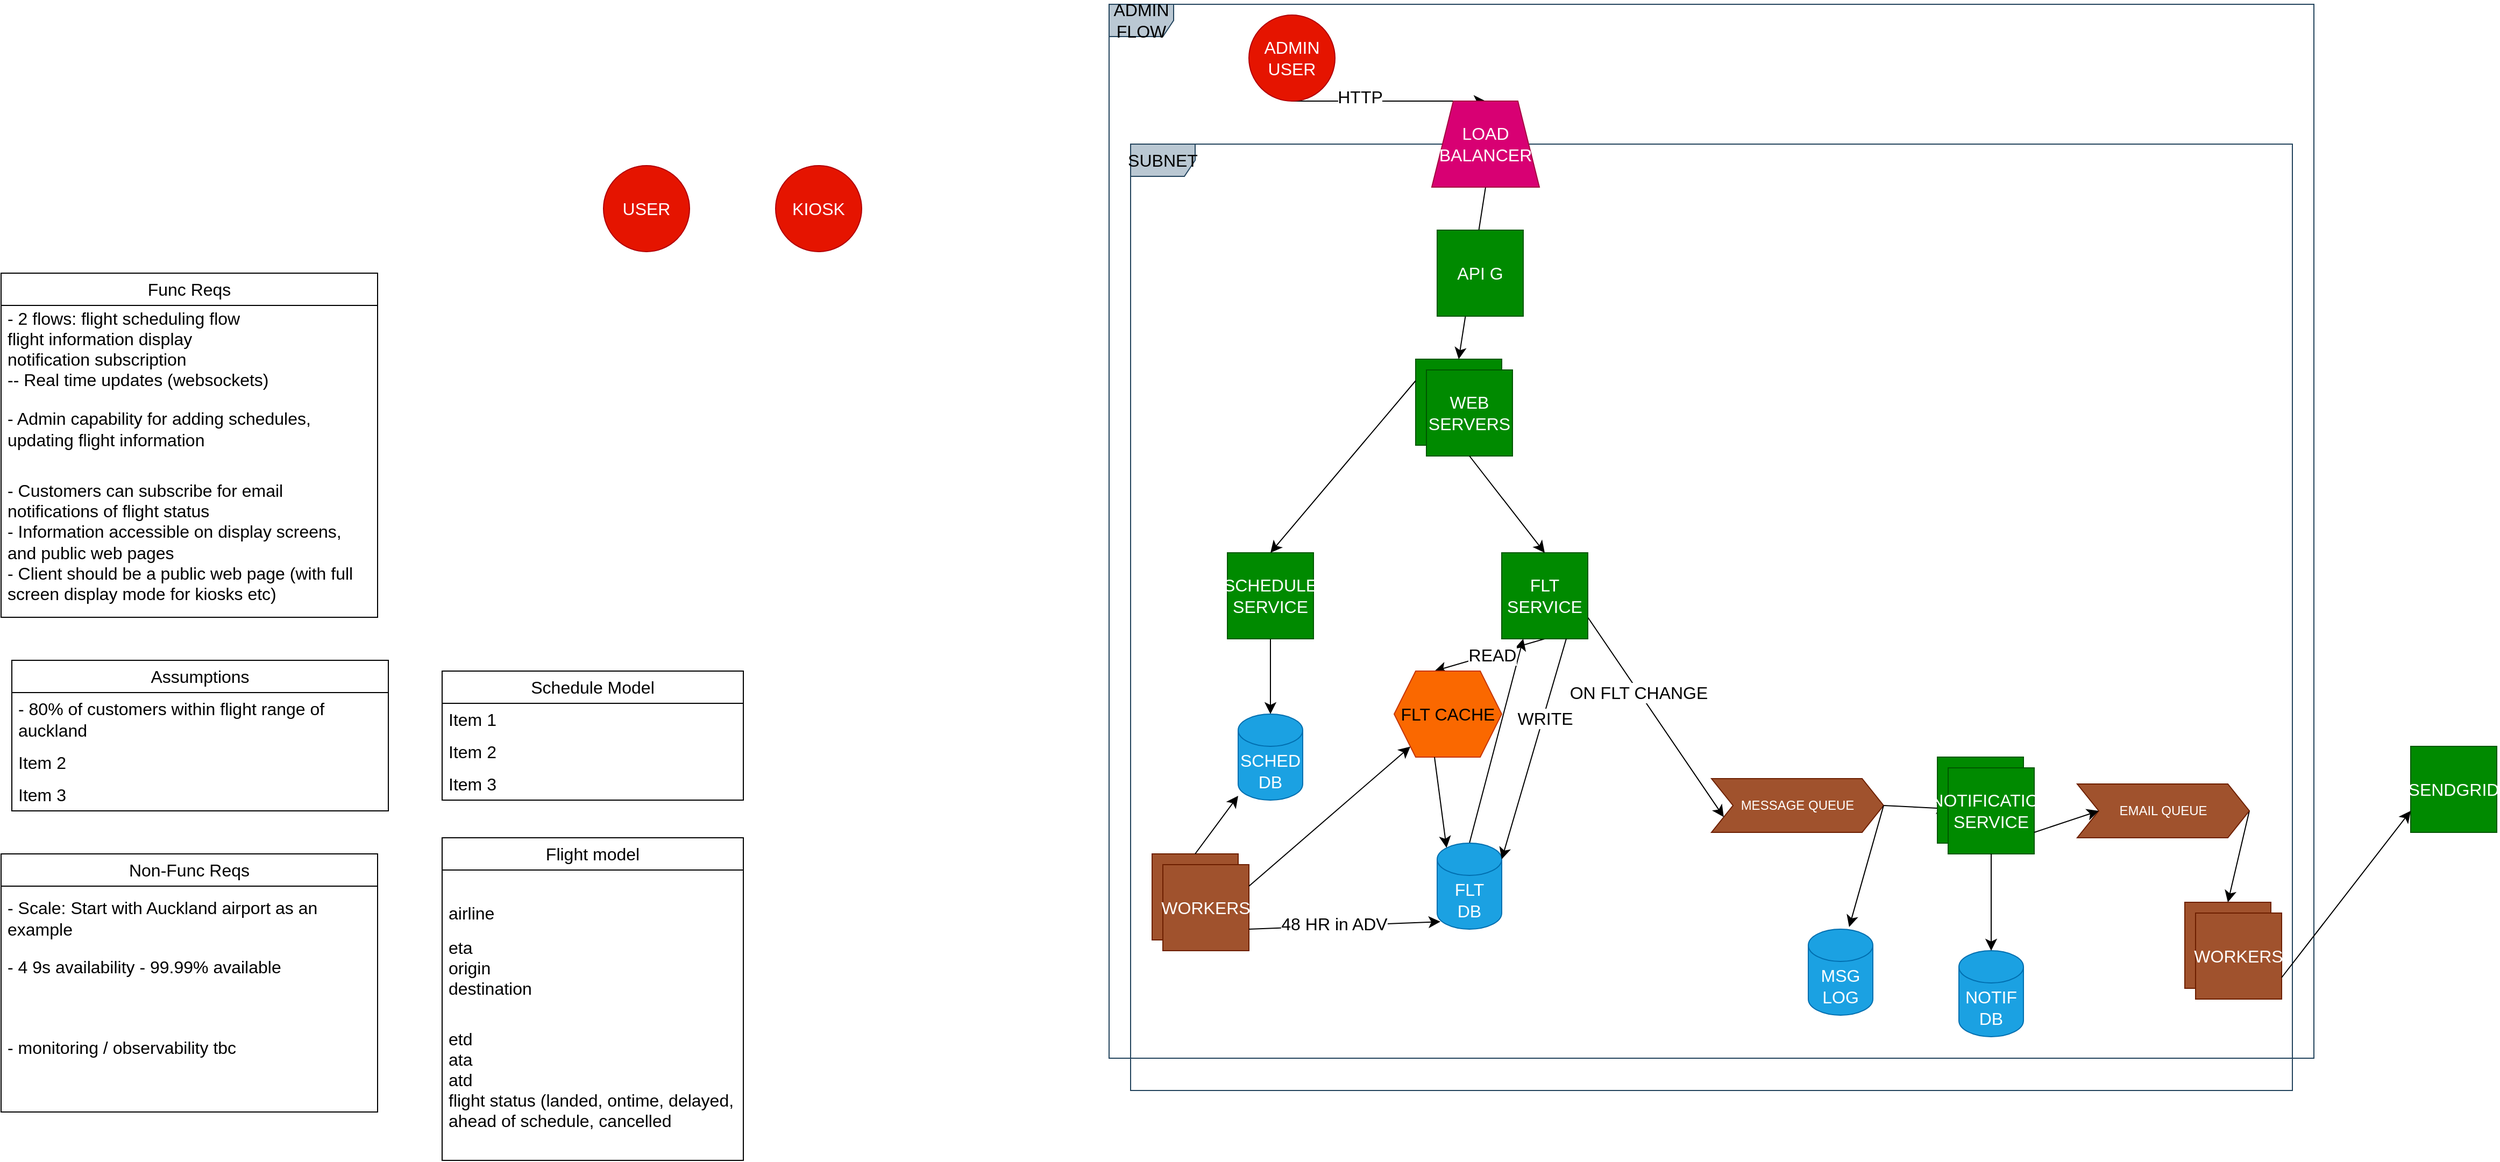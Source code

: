 <mxfile version="22.0.8" type="github" pages="2">
  <diagram name="REQUIREMENTS" id="jFpxP4Yj6ix7KPCD3HW8">
    <mxGraphModel dx="2357" dy="1990" grid="1" gridSize="10" guides="1" tooltips="1" connect="1" arrows="1" fold="1" page="0" pageScale="1" pageWidth="1600" pageHeight="900" math="0" shadow="0">
      <root>
        <mxCell id="0" />
        <mxCell id="1" parent="0" />
        <mxCell id="_uzcy5-EWvx8FP1ZldnK-46" value="SUBNET" style="shape=umlFrame;whiteSpace=wrap;html=1;pointerEvents=0;fillColor=#bac8d3;strokeColor=#23445d;fontSize=16;" vertex="1" parent="1">
          <mxGeometry x="530" y="-330" width="1080" height="880" as="geometry" />
        </mxCell>
        <mxCell id="pgmMariMxrF3-2nU7kzz-2" value="Func Reqs" style="swimlane;fontStyle=0;childLayout=stackLayout;horizontal=1;startSize=30;horizontalStack=0;resizeParent=1;resizeParentMax=0;resizeLast=0;collapsible=1;marginBottom=0;whiteSpace=wrap;html=1;fontSize=16;" vertex="1" parent="1">
          <mxGeometry x="-520" y="-210" width="350" height="320" as="geometry" />
        </mxCell>
        <mxCell id="pgmMariMxrF3-2nU7kzz-3" value="- 2 flows: flight scheduling flow&lt;br&gt;flight information display&lt;br&gt;notification subscription&lt;br&gt;-- Real time updates (websockets)" style="text;strokeColor=none;fillColor=none;align=left;verticalAlign=middle;spacingLeft=4;spacingRight=4;overflow=hidden;points=[[0,0.5],[1,0.5]];portConstraint=eastwest;rotatable=0;whiteSpace=wrap;html=1;fontSize=16;" vertex="1" parent="pgmMariMxrF3-2nU7kzz-2">
          <mxGeometry y="30" width="350" height="80" as="geometry" />
        </mxCell>
        <mxCell id="pgmMariMxrF3-2nU7kzz-4" value="- Admin capability for adding schedules, updating flight information" style="text;strokeColor=none;fillColor=none;align=left;verticalAlign=middle;spacingLeft=4;spacingRight=4;overflow=hidden;points=[[0,0.5],[1,0.5]];portConstraint=eastwest;rotatable=0;whiteSpace=wrap;html=1;fontSize=16;" vertex="1" parent="pgmMariMxrF3-2nU7kzz-2">
          <mxGeometry y="110" width="350" height="70" as="geometry" />
        </mxCell>
        <mxCell id="pgmMariMxrF3-2nU7kzz-5" value="- Customers can subscribe for email notifications of flight status&lt;br&gt;- Information accessible on display screens, and public web pages&lt;br&gt;- Client should be a public web page (with full screen display mode for kiosks etc)" style="text;strokeColor=none;fillColor=none;align=left;verticalAlign=middle;spacingLeft=4;spacingRight=4;overflow=hidden;points=[[0,0.5],[1,0.5]];portConstraint=eastwest;rotatable=0;whiteSpace=wrap;html=1;fontSize=16;" vertex="1" parent="pgmMariMxrF3-2nU7kzz-2">
          <mxGeometry y="180" width="350" height="140" as="geometry" />
        </mxCell>
        <mxCell id="pgmMariMxrF3-2nU7kzz-6" value="Non-Func Reqs" style="swimlane;fontStyle=0;childLayout=stackLayout;horizontal=1;startSize=30;horizontalStack=0;resizeParent=1;resizeParentMax=0;resizeLast=0;collapsible=1;marginBottom=0;whiteSpace=wrap;html=1;fontSize=16;" vertex="1" parent="1">
          <mxGeometry x="-520" y="330" width="350" height="240" as="geometry" />
        </mxCell>
        <mxCell id="pgmMariMxrF3-2nU7kzz-7" value="- Scale: Start with Auckland airport as an example" style="text;strokeColor=none;fillColor=none;align=left;verticalAlign=middle;spacingLeft=4;spacingRight=4;overflow=hidden;points=[[0,0.5],[1,0.5]];portConstraint=eastwest;rotatable=0;whiteSpace=wrap;html=1;fontSize=16;" vertex="1" parent="pgmMariMxrF3-2nU7kzz-6">
          <mxGeometry y="30" width="350" height="60" as="geometry" />
        </mxCell>
        <mxCell id="pgmMariMxrF3-2nU7kzz-8" value="- 4 9s availability - 99.99% available" style="text;strokeColor=none;fillColor=none;align=left;verticalAlign=middle;spacingLeft=4;spacingRight=4;overflow=hidden;points=[[0,0.5],[1,0.5]];portConstraint=eastwest;rotatable=0;whiteSpace=wrap;html=1;fontSize=16;" vertex="1" parent="pgmMariMxrF3-2nU7kzz-6">
          <mxGeometry y="90" width="350" height="30" as="geometry" />
        </mxCell>
        <mxCell id="pgmMariMxrF3-2nU7kzz-9" value="- monitoring / observability tbc&lt;br&gt;" style="text;strokeColor=none;fillColor=none;align=left;verticalAlign=middle;spacingLeft=4;spacingRight=4;overflow=hidden;points=[[0,0.5],[1,0.5]];portConstraint=eastwest;rotatable=0;whiteSpace=wrap;html=1;fontSize=16;" vertex="1" parent="pgmMariMxrF3-2nU7kzz-6">
          <mxGeometry y="120" width="350" height="120" as="geometry" />
        </mxCell>
        <mxCell id="pgmMariMxrF3-2nU7kzz-10" value="Assumptions" style="swimlane;fontStyle=0;childLayout=stackLayout;horizontal=1;startSize=30;horizontalStack=0;resizeParent=1;resizeParentMax=0;resizeLast=0;collapsible=1;marginBottom=0;whiteSpace=wrap;html=1;fontSize=16;" vertex="1" parent="1">
          <mxGeometry x="-510" y="150" width="350" height="140" as="geometry" />
        </mxCell>
        <mxCell id="pgmMariMxrF3-2nU7kzz-11" value="- 80% of customers within flight range of auckland" style="text;strokeColor=none;fillColor=none;align=left;verticalAlign=middle;spacingLeft=4;spacingRight=4;overflow=hidden;points=[[0,0.5],[1,0.5]];portConstraint=eastwest;rotatable=0;whiteSpace=wrap;html=1;fontSize=16;" vertex="1" parent="pgmMariMxrF3-2nU7kzz-10">
          <mxGeometry y="30" width="350" height="50" as="geometry" />
        </mxCell>
        <mxCell id="pgmMariMxrF3-2nU7kzz-12" value="Item 2" style="text;strokeColor=none;fillColor=none;align=left;verticalAlign=middle;spacingLeft=4;spacingRight=4;overflow=hidden;points=[[0,0.5],[1,0.5]];portConstraint=eastwest;rotatable=0;whiteSpace=wrap;html=1;fontSize=16;" vertex="1" parent="pgmMariMxrF3-2nU7kzz-10">
          <mxGeometry y="80" width="350" height="30" as="geometry" />
        </mxCell>
        <mxCell id="pgmMariMxrF3-2nU7kzz-13" value="Item 3" style="text;strokeColor=none;fillColor=none;align=left;verticalAlign=middle;spacingLeft=4;spacingRight=4;overflow=hidden;points=[[0,0.5],[1,0.5]];portConstraint=eastwest;rotatable=0;whiteSpace=wrap;html=1;fontSize=16;" vertex="1" parent="pgmMariMxrF3-2nU7kzz-10">
          <mxGeometry y="110" width="350" height="30" as="geometry" />
        </mxCell>
        <mxCell id="_uzcy5-EWvx8FP1ZldnK-1" value="USER" style="ellipse;whiteSpace=wrap;html=1;aspect=fixed;fillColor=#e51400;strokeColor=#B20000;fontColor=#ffffff;fontSize=16;" vertex="1" parent="1">
          <mxGeometry x="40" y="-310" width="80" height="80" as="geometry" />
        </mxCell>
        <mxCell id="_uzcy5-EWvx8FP1ZldnK-2" value="KIOSK" style="ellipse;whiteSpace=wrap;html=1;aspect=fixed;fillColor=#e51400;strokeColor=#B20000;fontColor=#ffffff;fontSize=16;" vertex="1" parent="1">
          <mxGeometry x="200" y="-310" width="80" height="80" as="geometry" />
        </mxCell>
        <mxCell id="_uzcy5-EWvx8FP1ZldnK-3" value="Flight model" style="swimlane;fontStyle=0;childLayout=stackLayout;horizontal=1;startSize=30;horizontalStack=0;resizeParent=1;resizeParentMax=0;resizeLast=0;collapsible=1;marginBottom=0;whiteSpace=wrap;html=1;fontSize=16;" vertex="1" parent="1">
          <mxGeometry x="-110" y="315" width="280" height="300" as="geometry" />
        </mxCell>
        <mxCell id="_uzcy5-EWvx8FP1ZldnK-4" value="&lt;br&gt;airline" style="text;strokeColor=none;fillColor=none;align=left;verticalAlign=middle;spacingLeft=4;spacingRight=4;overflow=hidden;points=[[0,0.5],[1,0.5]];portConstraint=eastwest;rotatable=0;whiteSpace=wrap;html=1;fontSize=16;" vertex="1" parent="_uzcy5-EWvx8FP1ZldnK-3">
          <mxGeometry y="30" width="280" height="60" as="geometry" />
        </mxCell>
        <mxCell id="_uzcy5-EWvx8FP1ZldnK-5" value="eta&lt;br&gt;origin&lt;br&gt;destination&lt;br&gt;flight type (inbound / outbound)&lt;br&gt;" style="text;strokeColor=none;fillColor=none;align=left;verticalAlign=middle;spacingLeft=4;spacingRight=4;overflow=hidden;points=[[0,0.5],[1,0.5]];portConstraint=eastwest;rotatable=0;whiteSpace=wrap;html=1;fontSize=16;" vertex="1" parent="_uzcy5-EWvx8FP1ZldnK-3">
          <mxGeometry y="90" width="280" height="60" as="geometry" />
        </mxCell>
        <mxCell id="_uzcy5-EWvx8FP1ZldnK-6" value="etd&lt;br&gt;ata&lt;br&gt;atd&lt;br&gt;flight status (landed, ontime, delayed, ahead of schedule, cancelled" style="text;strokeColor=none;fillColor=none;align=left;verticalAlign=middle;spacingLeft=4;spacingRight=4;overflow=hidden;points=[[0,0.5],[1,0.5]];portConstraint=eastwest;rotatable=0;whiteSpace=wrap;html=1;fontSize=16;" vertex="1" parent="_uzcy5-EWvx8FP1ZldnK-3">
          <mxGeometry y="150" width="280" height="150" as="geometry" />
        </mxCell>
        <mxCell id="_uzcy5-EWvx8FP1ZldnK-54" style="edgeStyle=none;curved=1;rounded=0;orthogonalLoop=1;jettySize=auto;html=1;exitX=1;exitY=0.5;exitDx=0;exitDy=0;fontSize=12;startSize=8;endSize=8;" edge="1" parent="1" source="_uzcy5-EWvx8FP1ZldnK-7" target="_uzcy5-EWvx8FP1ZldnK-53">
          <mxGeometry relative="1" as="geometry" />
        </mxCell>
        <mxCell id="_uzcy5-EWvx8FP1ZldnK-7" value="MESSAGE QUEUE" style="shape=step;perimeter=stepPerimeter;whiteSpace=wrap;html=1;fixedSize=1;hachureGap=4;fontFamily=Helvetica;fontSize=12;fillColor=#a0522d;fontColor=#ffffff;strokeColor=#6D1F00;" vertex="1" parent="1">
          <mxGeometry x="1070" y="260" width="160" height="50" as="geometry" />
        </mxCell>
        <mxCell id="_uzcy5-EWvx8FP1ZldnK-13" style="edgeStyle=none;curved=1;rounded=0;orthogonalLoop=1;jettySize=auto;html=1;exitX=0.5;exitY=1;exitDx=0;exitDy=0;entryX=0.5;entryY=0;entryDx=0;entryDy=0;fontSize=12;startSize=8;endSize=8;" edge="1" parent="1" source="_uzcy5-EWvx8FP1ZldnK-8" target="_uzcy5-EWvx8FP1ZldnK-12">
          <mxGeometry relative="1" as="geometry" />
        </mxCell>
        <mxCell id="_uzcy5-EWvx8FP1ZldnK-14" value="HTTP" style="edgeLabel;html=1;align=center;verticalAlign=middle;resizable=0;points=[];fontSize=16;" vertex="1" connectable="0" parent="_uzcy5-EWvx8FP1ZldnK-13">
          <mxGeometry x="-0.3" y="4" relative="1" as="geometry">
            <mxPoint as="offset" />
          </mxGeometry>
        </mxCell>
        <mxCell id="_uzcy5-EWvx8FP1ZldnK-8" value="ADMIN&lt;br&gt;USER" style="ellipse;whiteSpace=wrap;html=1;aspect=fixed;fillColor=#e51400;strokeColor=#B20000;fontColor=#ffffff;fontSize=16;" vertex="1" parent="1">
          <mxGeometry x="640" y="-450" width="80" height="80" as="geometry" />
        </mxCell>
        <mxCell id="_uzcy5-EWvx8FP1ZldnK-9" value="" style="group;fontSize=16;" vertex="1" connectable="0" parent="1">
          <mxGeometry x="795" y="-130" width="90" height="90" as="geometry" />
        </mxCell>
        <mxCell id="_uzcy5-EWvx8FP1ZldnK-10" value="" style="whiteSpace=wrap;html=1;aspect=fixed;fillColor=#008a00;fontColor=#ffffff;strokeColor=#005700;fontSize=16;" vertex="1" parent="_uzcy5-EWvx8FP1ZldnK-9">
          <mxGeometry width="80" height="80" as="geometry" />
        </mxCell>
        <mxCell id="_uzcy5-EWvx8FP1ZldnK-11" value="WEB SERVERS" style="whiteSpace=wrap;html=1;aspect=fixed;fillColor=#008a00;fontColor=#ffffff;strokeColor=#005700;fontSize=16;" vertex="1" parent="_uzcy5-EWvx8FP1ZldnK-9">
          <mxGeometry x="10" y="10" width="80" height="80" as="geometry" />
        </mxCell>
        <mxCell id="_uzcy5-EWvx8FP1ZldnK-15" style="edgeStyle=none;curved=1;rounded=0;orthogonalLoop=1;jettySize=auto;html=1;exitX=0.5;exitY=1;exitDx=0;exitDy=0;entryX=0.5;entryY=0;entryDx=0;entryDy=0;fontSize=12;startSize=8;endSize=8;" edge="1" parent="1" source="_uzcy5-EWvx8FP1ZldnK-12" target="_uzcy5-EWvx8FP1ZldnK-10">
          <mxGeometry relative="1" as="geometry" />
        </mxCell>
        <mxCell id="_uzcy5-EWvx8FP1ZldnK-12" value="LOAD BALANCER" style="shape=trapezoid;perimeter=trapezoidPerimeter;whiteSpace=wrap;html=1;fixedSize=1;fillColor=#d80073;fontColor=#ffffff;strokeColor=#A50040;fontSize=16;" vertex="1" parent="1">
          <mxGeometry x="810" y="-370" width="100" height="80" as="geometry" />
        </mxCell>
        <mxCell id="_uzcy5-EWvx8FP1ZldnK-23" style="edgeStyle=none;curved=1;rounded=0;orthogonalLoop=1;jettySize=auto;html=1;exitX=0.5;exitY=1;exitDx=0;exitDy=0;fontSize=12;startSize=8;endSize=8;" edge="1" parent="1" source="_uzcy5-EWvx8FP1ZldnK-16" target="_uzcy5-EWvx8FP1ZldnK-22">
          <mxGeometry relative="1" as="geometry" />
        </mxCell>
        <mxCell id="_uzcy5-EWvx8FP1ZldnK-16" value="SCHEDULE SERVICE" style="whiteSpace=wrap;html=1;aspect=fixed;fillColor=#008a00;fontColor=#ffffff;strokeColor=#005700;fontSize=16;" vertex="1" parent="1">
          <mxGeometry x="620" y="50" width="80" height="80" as="geometry" />
        </mxCell>
        <mxCell id="_uzcy5-EWvx8FP1ZldnK-17" value="Schedule Model" style="swimlane;fontStyle=0;childLayout=stackLayout;horizontal=1;startSize=30;horizontalStack=0;resizeParent=1;resizeParentMax=0;resizeLast=0;collapsible=1;marginBottom=0;whiteSpace=wrap;html=1;fontSize=16;" vertex="1" parent="1">
          <mxGeometry x="-110" y="160" width="280" height="120" as="geometry" />
        </mxCell>
        <mxCell id="_uzcy5-EWvx8FP1ZldnK-18" value="Item 1" style="text;strokeColor=none;fillColor=none;align=left;verticalAlign=middle;spacingLeft=4;spacingRight=4;overflow=hidden;points=[[0,0.5],[1,0.5]];portConstraint=eastwest;rotatable=0;whiteSpace=wrap;html=1;fontSize=16;" vertex="1" parent="_uzcy5-EWvx8FP1ZldnK-17">
          <mxGeometry y="30" width="280" height="30" as="geometry" />
        </mxCell>
        <mxCell id="_uzcy5-EWvx8FP1ZldnK-19" value="Item 2" style="text;strokeColor=none;fillColor=none;align=left;verticalAlign=middle;spacingLeft=4;spacingRight=4;overflow=hidden;points=[[0,0.5],[1,0.5]];portConstraint=eastwest;rotatable=0;whiteSpace=wrap;html=1;fontSize=16;" vertex="1" parent="_uzcy5-EWvx8FP1ZldnK-17">
          <mxGeometry y="60" width="280" height="30" as="geometry" />
        </mxCell>
        <mxCell id="_uzcy5-EWvx8FP1ZldnK-20" value="Item 3" style="text;strokeColor=none;fillColor=none;align=left;verticalAlign=middle;spacingLeft=4;spacingRight=4;overflow=hidden;points=[[0,0.5],[1,0.5]];portConstraint=eastwest;rotatable=0;whiteSpace=wrap;html=1;fontSize=16;" vertex="1" parent="_uzcy5-EWvx8FP1ZldnK-17">
          <mxGeometry y="90" width="280" height="30" as="geometry" />
        </mxCell>
        <mxCell id="_uzcy5-EWvx8FP1ZldnK-21" style="edgeStyle=none;curved=1;rounded=0;orthogonalLoop=1;jettySize=auto;html=1;exitX=0;exitY=0.25;exitDx=0;exitDy=0;entryX=0.5;entryY=0;entryDx=0;entryDy=0;fontSize=12;startSize=8;endSize=8;" edge="1" parent="1" source="_uzcy5-EWvx8FP1ZldnK-10" target="_uzcy5-EWvx8FP1ZldnK-16">
          <mxGeometry relative="1" as="geometry" />
        </mxCell>
        <mxCell id="_uzcy5-EWvx8FP1ZldnK-22" value="SCHED&lt;br&gt;DB" style="shape=cylinder3;whiteSpace=wrap;html=1;boundedLbl=1;backgroundOutline=1;size=15;fillColor=#1ba1e2;fontColor=#ffffff;strokeColor=#006EAF;fontSize=16;" vertex="1" parent="1">
          <mxGeometry x="630" y="200" width="60" height="80" as="geometry" />
        </mxCell>
        <mxCell id="_uzcy5-EWvx8FP1ZldnK-48" style="edgeStyle=none;curved=1;rounded=0;orthogonalLoop=1;jettySize=auto;html=1;exitX=0.5;exitY=0;exitDx=0;exitDy=0;exitPerimeter=0;entryX=0.25;entryY=1;entryDx=0;entryDy=0;fontSize=12;startSize=8;endSize=8;" edge="1" parent="1" source="_uzcy5-EWvx8FP1ZldnK-24" target="_uzcy5-EWvx8FP1ZldnK-32">
          <mxGeometry relative="1" as="geometry" />
        </mxCell>
        <mxCell id="_uzcy5-EWvx8FP1ZldnK-24" value="FLT&lt;br&gt;DB" style="shape=cylinder3;whiteSpace=wrap;html=1;boundedLbl=1;backgroundOutline=1;size=15;fillColor=#1ba1e2;fontColor=#ffffff;strokeColor=#006EAF;fontSize=16;" vertex="1" parent="1">
          <mxGeometry x="815" y="320" width="60" height="80" as="geometry" />
        </mxCell>
        <mxCell id="_uzcy5-EWvx8FP1ZldnK-25" value="" style="group;fontSize=16;" vertex="1" connectable="0" parent="1">
          <mxGeometry x="550" y="330" width="90" height="90" as="geometry" />
        </mxCell>
        <mxCell id="_uzcy5-EWvx8FP1ZldnK-26" value="" style="whiteSpace=wrap;html=1;aspect=fixed;fillColor=#a0522d;fontColor=#ffffff;strokeColor=#6D1F00;fontSize=16;" vertex="1" parent="_uzcy5-EWvx8FP1ZldnK-25">
          <mxGeometry width="80" height="80" as="geometry" />
        </mxCell>
        <mxCell id="_uzcy5-EWvx8FP1ZldnK-27" value="WORKERS" style="whiteSpace=wrap;html=1;aspect=fixed;fillColor=#a0522d;fontColor=#ffffff;strokeColor=#6D1F00;fontSize=16;" vertex="1" parent="_uzcy5-EWvx8FP1ZldnK-25">
          <mxGeometry x="10" y="10" width="80" height="80" as="geometry" />
        </mxCell>
        <mxCell id="_uzcy5-EWvx8FP1ZldnK-28" style="edgeStyle=none;curved=1;rounded=0;orthogonalLoop=1;jettySize=auto;html=1;exitX=0.5;exitY=0;exitDx=0;exitDy=0;entryX=0;entryY=0.95;entryDx=0;entryDy=0;entryPerimeter=0;fontSize=12;startSize=8;endSize=8;" edge="1" parent="1" source="_uzcy5-EWvx8FP1ZldnK-26" target="_uzcy5-EWvx8FP1ZldnK-22">
          <mxGeometry relative="1" as="geometry" />
        </mxCell>
        <mxCell id="_uzcy5-EWvx8FP1ZldnK-29" style="edgeStyle=none;curved=1;rounded=0;orthogonalLoop=1;jettySize=auto;html=1;exitX=1;exitY=0.75;exitDx=0;exitDy=0;entryX=0.05;entryY=0.913;entryDx=0;entryDy=0;entryPerimeter=0;fontSize=12;startSize=8;endSize=8;" edge="1" parent="1" source="_uzcy5-EWvx8FP1ZldnK-27" target="_uzcy5-EWvx8FP1ZldnK-24">
          <mxGeometry relative="1" as="geometry" />
        </mxCell>
        <mxCell id="_uzcy5-EWvx8FP1ZldnK-30" value="48 HR in ADV" style="edgeLabel;html=1;align=center;verticalAlign=middle;resizable=0;points=[];fontSize=16;" vertex="1" connectable="0" parent="_uzcy5-EWvx8FP1ZldnK-29">
          <mxGeometry x="-0.121" y="2" relative="1" as="geometry">
            <mxPoint as="offset" />
          </mxGeometry>
        </mxCell>
        <mxCell id="_uzcy5-EWvx8FP1ZldnK-31" value="ADMIN FLOW" style="shape=umlFrame;whiteSpace=wrap;html=1;pointerEvents=0;fillColor=#bac8d3;strokeColor=#23445d;fontSize=16;" vertex="1" parent="1">
          <mxGeometry x="510" y="-460" width="1120" height="980" as="geometry" />
        </mxCell>
        <mxCell id="_uzcy5-EWvx8FP1ZldnK-37" style="edgeStyle=none;curved=1;rounded=0;orthogonalLoop=1;jettySize=auto;html=1;exitX=0.5;exitY=1;exitDx=0;exitDy=0;entryX=0.375;entryY=0;entryDx=0;entryDy=0;fontSize=12;startSize=8;endSize=8;" edge="1" parent="1" source="_uzcy5-EWvx8FP1ZldnK-32" target="_uzcy5-EWvx8FP1ZldnK-36">
          <mxGeometry relative="1" as="geometry" />
        </mxCell>
        <mxCell id="_uzcy5-EWvx8FP1ZldnK-40" value="READ" style="edgeLabel;html=1;align=center;verticalAlign=middle;resizable=0;points=[];fontSize=16;" vertex="1" connectable="0" parent="_uzcy5-EWvx8FP1ZldnK-37">
          <mxGeometry x="-0.04" relative="1" as="geometry">
            <mxPoint as="offset" />
          </mxGeometry>
        </mxCell>
        <mxCell id="_uzcy5-EWvx8FP1ZldnK-49" style="edgeStyle=none;curved=1;rounded=0;orthogonalLoop=1;jettySize=auto;html=1;exitX=1;exitY=0.75;exitDx=0;exitDy=0;entryX=0;entryY=0.75;entryDx=0;entryDy=0;fontSize=12;startSize=8;endSize=8;" edge="1" parent="1" source="_uzcy5-EWvx8FP1ZldnK-32" target="_uzcy5-EWvx8FP1ZldnK-7">
          <mxGeometry relative="1" as="geometry" />
        </mxCell>
        <mxCell id="_uzcy5-EWvx8FP1ZldnK-50" value="ON FLT CHANGE" style="edgeLabel;html=1;align=center;verticalAlign=middle;resizable=0;points=[];fontSize=16;" vertex="1" connectable="0" parent="_uzcy5-EWvx8FP1ZldnK-49">
          <mxGeometry x="-0.253" y="-1" relative="1" as="geometry">
            <mxPoint as="offset" />
          </mxGeometry>
        </mxCell>
        <mxCell id="_uzcy5-EWvx8FP1ZldnK-32" value="FLT SERVICE" style="whiteSpace=wrap;html=1;aspect=fixed;fillColor=#008a00;fontColor=#ffffff;strokeColor=#005700;fontSize=16;" vertex="1" parent="1">
          <mxGeometry x="875" y="50" width="80" height="80" as="geometry" />
        </mxCell>
        <mxCell id="_uzcy5-EWvx8FP1ZldnK-35" style="edgeStyle=none;curved=1;rounded=0;orthogonalLoop=1;jettySize=auto;html=1;exitX=0.5;exitY=1;exitDx=0;exitDy=0;entryX=0.5;entryY=0;entryDx=0;entryDy=0;fontSize=12;startSize=8;endSize=8;" edge="1" parent="1" source="_uzcy5-EWvx8FP1ZldnK-11" target="_uzcy5-EWvx8FP1ZldnK-32">
          <mxGeometry relative="1" as="geometry" />
        </mxCell>
        <mxCell id="_uzcy5-EWvx8FP1ZldnK-36" value="FLT CACHE" style="shape=hexagon;perimeter=hexagonPerimeter2;whiteSpace=wrap;html=1;fixedSize=1;fillColor=#fa6800;fontColor=#000000;strokeColor=#C73500;fontSize=16;" vertex="1" parent="1">
          <mxGeometry x="775" y="160" width="100" height="80" as="geometry" />
        </mxCell>
        <mxCell id="_uzcy5-EWvx8FP1ZldnK-38" style="edgeStyle=none;curved=1;rounded=0;orthogonalLoop=1;jettySize=auto;html=1;exitX=0.375;exitY=1;exitDx=0;exitDy=0;entryX=0.145;entryY=0;entryDx=0;entryDy=4.35;entryPerimeter=0;fontSize=12;startSize=8;endSize=8;" edge="1" parent="1" source="_uzcy5-EWvx8FP1ZldnK-36" target="_uzcy5-EWvx8FP1ZldnK-24">
          <mxGeometry relative="1" as="geometry" />
        </mxCell>
        <mxCell id="_uzcy5-EWvx8FP1ZldnK-39" style="edgeStyle=none;curved=1;rounded=0;orthogonalLoop=1;jettySize=auto;html=1;exitX=0.75;exitY=1;exitDx=0;exitDy=0;entryX=1;entryY=0;entryDx=0;entryDy=15;entryPerimeter=0;fontSize=12;startSize=8;endSize=8;" edge="1" parent="1" source="_uzcy5-EWvx8FP1ZldnK-32" target="_uzcy5-EWvx8FP1ZldnK-24">
          <mxGeometry relative="1" as="geometry">
            <Array as="points">
              <mxPoint x="900" y="250" />
            </Array>
          </mxGeometry>
        </mxCell>
        <mxCell id="_uzcy5-EWvx8FP1ZldnK-41" value="WRITE" style="edgeLabel;html=1;align=center;verticalAlign=middle;resizable=0;points=[];fontSize=16;" vertex="1" connectable="0" parent="_uzcy5-EWvx8FP1ZldnK-39">
          <mxGeometry x="-0.283" y="1" relative="1" as="geometry">
            <mxPoint as="offset" />
          </mxGeometry>
        </mxCell>
        <mxCell id="_uzcy5-EWvx8FP1ZldnK-45" value="API G" style="whiteSpace=wrap;html=1;aspect=fixed;fillColor=#008a00;fontColor=#ffffff;strokeColor=#005700;fontSize=16;" vertex="1" parent="1">
          <mxGeometry x="815" y="-250" width="80" height="80" as="geometry" />
        </mxCell>
        <mxCell id="_uzcy5-EWvx8FP1ZldnK-47" style="edgeStyle=none;curved=1;rounded=0;orthogonalLoop=1;jettySize=auto;html=1;exitX=1;exitY=0.25;exitDx=0;exitDy=0;fontSize=12;startSize=8;endSize=8;" edge="1" parent="1" source="_uzcy5-EWvx8FP1ZldnK-27" target="_uzcy5-EWvx8FP1ZldnK-36">
          <mxGeometry relative="1" as="geometry" />
        </mxCell>
        <mxCell id="_uzcy5-EWvx8FP1ZldnK-51" value="" style="group;fontSize=16;" vertex="1" connectable="0" parent="1">
          <mxGeometry x="1280" y="240" width="90" height="90" as="geometry" />
        </mxCell>
        <mxCell id="_uzcy5-EWvx8FP1ZldnK-52" value="" style="whiteSpace=wrap;html=1;aspect=fixed;fillColor=#008a00;fontColor=#ffffff;strokeColor=#005700;fontSize=16;" vertex="1" parent="_uzcy5-EWvx8FP1ZldnK-51">
          <mxGeometry width="80" height="80" as="geometry" />
        </mxCell>
        <mxCell id="_uzcy5-EWvx8FP1ZldnK-53" value="NOTIFICATION SERVICE" style="whiteSpace=wrap;html=1;aspect=fixed;fillColor=#008a00;fontColor=#ffffff;strokeColor=#005700;fontSize=16;" vertex="1" parent="_uzcy5-EWvx8FP1ZldnK-51">
          <mxGeometry x="10" y="10" width="80" height="80" as="geometry" />
        </mxCell>
        <mxCell id="_uzcy5-EWvx8FP1ZldnK-55" value="NOTIF&lt;br&gt;DB" style="shape=cylinder3;whiteSpace=wrap;html=1;boundedLbl=1;backgroundOutline=1;size=15;fillColor=#1ba1e2;fontColor=#ffffff;strokeColor=#006EAF;fontSize=16;" vertex="1" parent="1">
          <mxGeometry x="1300" y="420" width="60" height="80" as="geometry" />
        </mxCell>
        <mxCell id="_uzcy5-EWvx8FP1ZldnK-56" style="edgeStyle=none;curved=1;rounded=0;orthogonalLoop=1;jettySize=auto;html=1;exitX=0.5;exitY=1;exitDx=0;exitDy=0;entryX=0.5;entryY=0;entryDx=0;entryDy=0;entryPerimeter=0;fontSize=12;startSize=8;endSize=8;" edge="1" parent="1" source="_uzcy5-EWvx8FP1ZldnK-53" target="_uzcy5-EWvx8FP1ZldnK-55">
          <mxGeometry relative="1" as="geometry" />
        </mxCell>
        <mxCell id="_uzcy5-EWvx8FP1ZldnK-57" value="SENDGRID" style="whiteSpace=wrap;html=1;aspect=fixed;fillColor=#008a00;fontColor=#ffffff;strokeColor=#005700;fontSize=16;" vertex="1" parent="1">
          <mxGeometry x="1720" y="230" width="80" height="80" as="geometry" />
        </mxCell>
        <mxCell id="_uzcy5-EWvx8FP1ZldnK-63" style="edgeStyle=none;curved=1;rounded=0;orthogonalLoop=1;jettySize=auto;html=1;exitX=1;exitY=0.5;exitDx=0;exitDy=0;entryX=0.5;entryY=0;entryDx=0;entryDy=0;fontSize=12;startSize=8;endSize=8;" edge="1" parent="1" source="_uzcy5-EWvx8FP1ZldnK-58" target="_uzcy5-EWvx8FP1ZldnK-61">
          <mxGeometry relative="1" as="geometry" />
        </mxCell>
        <mxCell id="_uzcy5-EWvx8FP1ZldnK-58" value="EMAIL QUEUE" style="shape=step;perimeter=stepPerimeter;whiteSpace=wrap;html=1;fixedSize=1;hachureGap=4;fontFamily=Helvetica;fontSize=12;fillColor=#a0522d;fontColor=#ffffff;strokeColor=#6D1F00;" vertex="1" parent="1">
          <mxGeometry x="1410" y="265" width="160" height="50" as="geometry" />
        </mxCell>
        <mxCell id="_uzcy5-EWvx8FP1ZldnK-59" style="edgeStyle=none;curved=1;rounded=0;orthogonalLoop=1;jettySize=auto;html=1;exitX=1;exitY=0.75;exitDx=0;exitDy=0;entryX=0;entryY=0.5;entryDx=0;entryDy=0;fontSize=12;startSize=8;endSize=8;" edge="1" parent="1" source="_uzcy5-EWvx8FP1ZldnK-53" target="_uzcy5-EWvx8FP1ZldnK-58">
          <mxGeometry relative="1" as="geometry" />
        </mxCell>
        <mxCell id="_uzcy5-EWvx8FP1ZldnK-60" value="" style="group;fontSize=16;" vertex="1" connectable="0" parent="1">
          <mxGeometry x="1510" y="375" width="90" height="90" as="geometry" />
        </mxCell>
        <mxCell id="_uzcy5-EWvx8FP1ZldnK-61" value="" style="whiteSpace=wrap;html=1;aspect=fixed;fillColor=#a0522d;fontColor=#ffffff;strokeColor=#6D1F00;fontSize=16;" vertex="1" parent="_uzcy5-EWvx8FP1ZldnK-60">
          <mxGeometry width="80" height="80" as="geometry" />
        </mxCell>
        <mxCell id="_uzcy5-EWvx8FP1ZldnK-62" value="WORKERS" style="whiteSpace=wrap;html=1;aspect=fixed;fillColor=#a0522d;fontColor=#ffffff;strokeColor=#6D1F00;fontSize=16;" vertex="1" parent="_uzcy5-EWvx8FP1ZldnK-60">
          <mxGeometry x="10" y="10" width="80" height="80" as="geometry" />
        </mxCell>
        <mxCell id="_uzcy5-EWvx8FP1ZldnK-64" style="edgeStyle=none;curved=1;rounded=0;orthogonalLoop=1;jettySize=auto;html=1;exitX=1;exitY=0.75;exitDx=0;exitDy=0;entryX=0;entryY=0.75;entryDx=0;entryDy=0;fontSize=12;startSize=8;endSize=8;" edge="1" parent="1" source="_uzcy5-EWvx8FP1ZldnK-62" target="_uzcy5-EWvx8FP1ZldnK-57">
          <mxGeometry relative="1" as="geometry" />
        </mxCell>
        <mxCell id="_uzcy5-EWvx8FP1ZldnK-65" value="MSG LOG" style="shape=cylinder3;whiteSpace=wrap;html=1;boundedLbl=1;backgroundOutline=1;size=15;fillColor=#1ba1e2;fontColor=#ffffff;strokeColor=#006EAF;fontSize=16;" vertex="1" parent="1">
          <mxGeometry x="1160" y="400" width="60" height="80" as="geometry" />
        </mxCell>
        <mxCell id="_uzcy5-EWvx8FP1ZldnK-66" style="edgeStyle=none;curved=1;rounded=0;orthogonalLoop=1;jettySize=auto;html=1;exitX=1;exitY=0.5;exitDx=0;exitDy=0;entryX=0.633;entryY=-0.025;entryDx=0;entryDy=0;entryPerimeter=0;fontSize=12;startSize=8;endSize=8;" edge="1" parent="1" source="_uzcy5-EWvx8FP1ZldnK-7" target="_uzcy5-EWvx8FP1ZldnK-65">
          <mxGeometry relative="1" as="geometry" />
        </mxCell>
      </root>
    </mxGraphModel>
  </diagram>
  <diagram id="ut6o3LaDy971SuAiUsC8" name="HIGH LEVEL">
    <mxGraphModel dx="1557" dy="1141" grid="1" gridSize="10" guides="1" tooltips="1" connect="1" arrows="1" fold="1" page="0" pageScale="1" pageWidth="1600" pageHeight="900" math="0" shadow="0">
      <root>
        <mxCell id="0" />
        <mxCell id="1" parent="0" />
      </root>
    </mxGraphModel>
  </diagram>
</mxfile>
